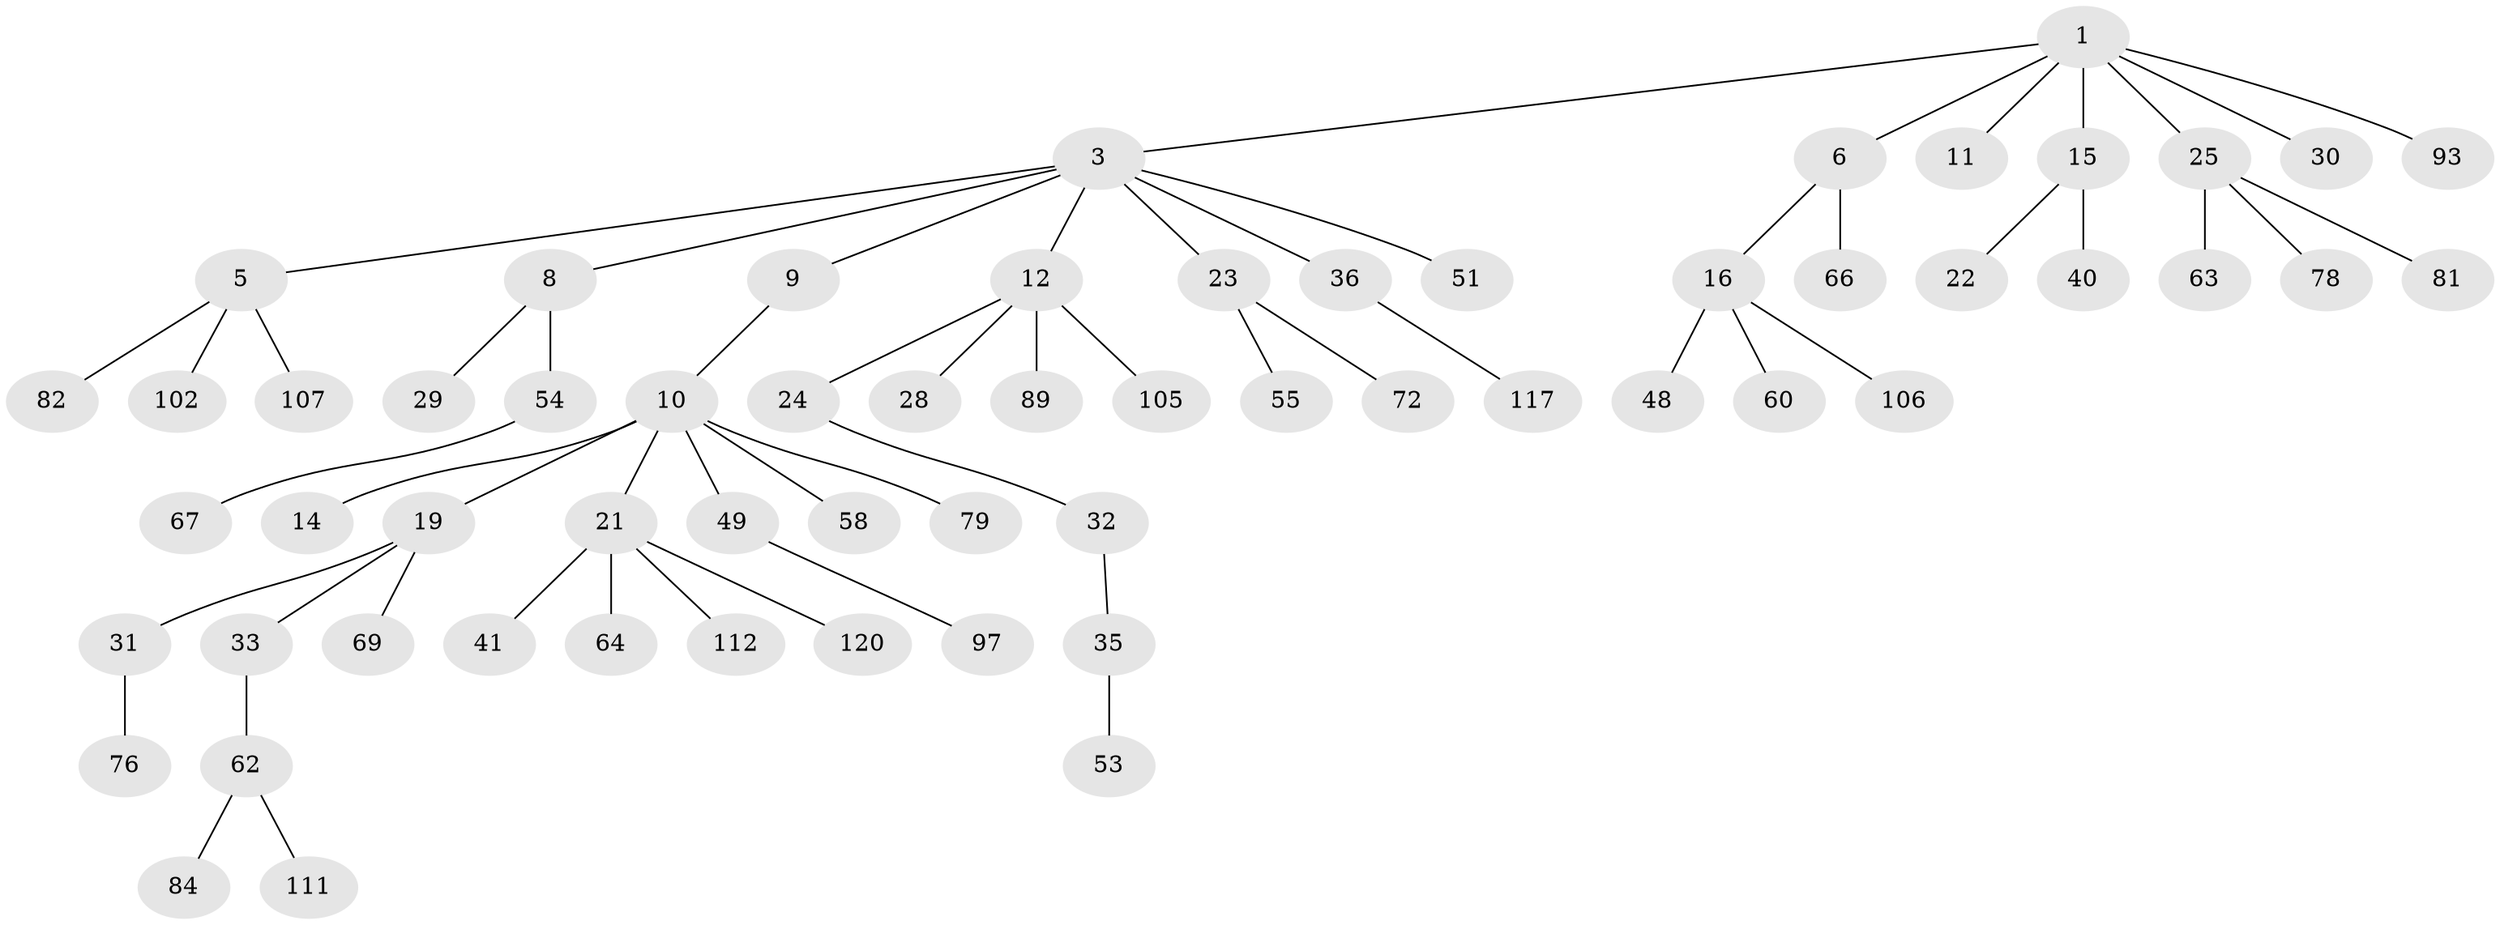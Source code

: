 // original degree distribution, {2: 0.256198347107438, 7: 0.024793388429752067, 3: 0.14049586776859505, 4: 0.0743801652892562, 6: 0.008264462809917356, 1: 0.48760330578512395, 5: 0.008264462809917356}
// Generated by graph-tools (version 1.1) at 2025/19/03/04/25 18:19:07]
// undirected, 60 vertices, 59 edges
graph export_dot {
graph [start="1"]
  node [color=gray90,style=filled];
  1 [super="+2"];
  3 [super="+4+17+7+20+68"];
  5;
  6;
  8 [super="+52"];
  9;
  10 [super="+13"];
  11 [super="+18"];
  12 [super="+47"];
  14 [super="+59+109"];
  15;
  16 [super="+42"];
  19 [super="+71"];
  21 [super="+38+37+39"];
  22 [super="+85"];
  23 [super="+96+26+27"];
  24;
  25 [super="+44+77"];
  28 [super="+74"];
  29 [super="+46+108+34"];
  30 [super="+92+75"];
  31 [super="+56"];
  32;
  33 [super="+86"];
  35 [super="+70+88"];
  36 [super="+65"];
  40;
  41;
  48 [super="+113"];
  49 [super="+50"];
  51;
  53;
  54;
  55;
  58;
  60 [super="+95"];
  62;
  63;
  64;
  66;
  67;
  69 [super="+100+104"];
  72;
  76;
  78;
  79 [super="+83"];
  81;
  82;
  84;
  89;
  93 [super="+101"];
  97;
  102 [super="+121"];
  105;
  106;
  107;
  111 [super="+115"];
  112;
  117;
  120;
  1 -- 11;
  1 -- 3;
  1 -- 6;
  1 -- 25;
  1 -- 93;
  1 -- 30;
  1 -- 15;
  3 -- 5;
  3 -- 8;
  3 -- 12;
  3 -- 9;
  3 -- 51;
  3 -- 36;
  3 -- 23;
  5 -- 82;
  5 -- 102;
  5 -- 107;
  6 -- 16;
  6 -- 66;
  8 -- 29;
  8 -- 54;
  9 -- 10;
  10 -- 14;
  10 -- 21;
  10 -- 49;
  10 -- 58;
  10 -- 79;
  10 -- 19;
  12 -- 24;
  12 -- 28;
  12 -- 89;
  12 -- 105;
  15 -- 22;
  15 -- 40;
  16 -- 48;
  16 -- 60;
  16 -- 106;
  19 -- 31;
  19 -- 33;
  19 -- 69;
  21 -- 64;
  21 -- 41;
  21 -- 112;
  21 -- 120;
  23 -- 72;
  23 -- 55;
  24 -- 32;
  25 -- 81;
  25 -- 78;
  25 -- 63;
  31 -- 76;
  32 -- 35;
  33 -- 62;
  35 -- 53;
  36 -- 117;
  49 -- 97;
  54 -- 67;
  62 -- 84;
  62 -- 111;
}
